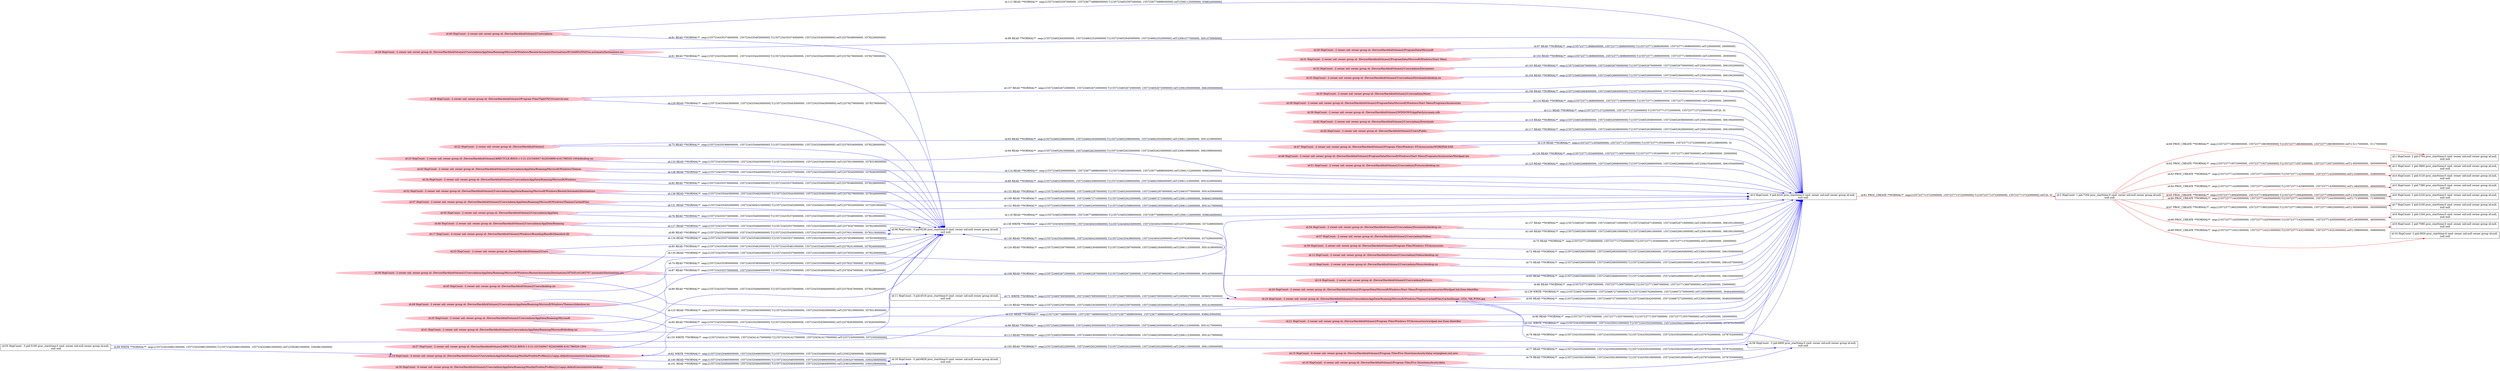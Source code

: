 digraph  {
rankdir=LR
"43"[color=pink,label="id:43 HopCount: -2 owner uid: owner group id: /Device/HarddiskVolume2/Users/admin/AppData/Roaming/Microsoft/Windows/Themes ", shape=oval,style=filled];
"56"[color=black,label="id:56 HopCount: -3 pid:6236 proc_starttime:0 cmd: owner uid:null owner group id:null,\n null null", shape=box,style=solid];
"43" -> "56" [id=128,__obj="READ"color=blue,label="id:128 READ **NORMAL**  seqs:[1557234335377000000, 1557234335440000000] T:[1557234335377000000, 1557234335440000000] relT:[3378345000000, 3378282000000]",style=solid];
"29"[color=pink,label="id:29 HopCount: -2 owner uid: owner group id: /Device/HarddiskVolume2/Program Files/TightVNC/tvnserver.exe ", shape=oval,style=filled];
"29" -> "56" [id=129,__obj="READ"color=blue,label="id:129 READ **NORMAL**  seqs:[1557234335443000000, 1557234335443000000] T:[1557234335443000000, 1557234335443000000] relT:[3378279000000, 3378279000000]",style=solid];
"45"[color=pink,label="id:45 HopCount: -2 owner uid: owner group id: /Device/HarddiskVolume2/Users/desktop.ini ", shape=oval,style=filled];
"45" -> "56" [id=130,__obj="READ"color=blue,label="id:130 READ **NORMAL**  seqs:[1557234335370000000, 1557234335492000000] T:[1557234335370000000, 1557234335492000000] relT:[3378352000000, 3378230000000]",style=solid];
"37"[color=pink,label="id:37 HopCount: -2 owner uid: owner group id: /Device/HarddiskVolume2/Users/admin/AppData/Roaming/Microsoft/Windows/Themes/CachedFiles ", shape=oval,style=filled];
"37" -> "56" [id=131,__obj="READ"color=blue,label="id:131 READ **NORMAL**  seqs:[1557234335402000000, 1557234340431000000] T:[1557234335402000000, 1557234340431000000] relT:[3378320000000, 3373291000000]",style=solid];
"52"[color=pink,label="id:52 HopCount: -2 owner uid: owner group id: /Device/HarddiskVolume2/Users/admin/AppData/Roaming/Microsoft/Windows/Recent/AutomaticDestinations ", shape=oval,style=filled];
"0"[color=black,label="id:0 HopCount: 0 pid:4220 proc_starttime:0 cmd: owner uid:null owner group id:null,\n null null", shape=box,style=solid];
"52" -> "0" [id=132,__obj="READ"color=blue,label="id:132 READ **NORMAL**  seqs:[1557234652645000000, 1557234662287000000] T:[1557234652645000000, 1557234662287000000] relT:[3061077000000, 3051435000000]",style=solid];
"23"[color=pink,label="id:23 HopCount: -2 owner uid: owner group id: /Device/HarddiskVolume2/$RECYCLE.BIN/S-1-5-21-231540947-922634896-4161786520-1004/desktop.ini ", shape=oval,style=filled];
"23" -> "56" [id=133,__obj="READ"color=blue,label="id:133 READ **NORMAL**  seqs:[1557234335403000000, 1557234335403000000] T:[1557234335403000000, 1557234335403000000] relT:[3378319000000, 3378319000000]",style=solid];
"53"[color=pink,label="id:53 HopCount: -2 owner uid: owner group id: /Device/HarddiskVolume2/Users ", shape=oval,style=filled];
"53" -> "56" [id=134,__obj="READ"color=blue,label="id:134 READ **NORMAL**  seqs:[1557234335373000000, 1557234335492000000] T:[1557234335373000000, 1557234335492000000] relT:[3378349000000, 3378230000000]",style=solid];
"55"[color=black,label="id:55 HopCount: -3 pid:5160 proc_starttime:0 cmd: owner uid:null owner group id:null,\n null null", shape=box,style=solid];
"24"[color=pink,label="id:24 HopCount: -2 owner uid: owner group id: /Device/HarddiskVolume2/Users/admin/AppData/Roaming/Microsoft/Windows/Themes/CachedFiles/CachedImage_1024_768_POS4.jpg ", shape=oval,style=filled];
"55" -> "24" [id=135,__obj="WRITE"color=blue,label="id:135 WRITE **NORMAL**  seqs:[1557234341417000000, 1557234341417000000] T:[1557234341417000000, 1557234341417000000] relT:[3372305000000, 3372305000000]",style=solid];
"52" -> "56" [id=136,__obj="READ"color=blue,label="id:136 READ **NORMAL**  seqs:[1557234335443000000, 1557234335482000000] T:[1557234335443000000, 1557234335482000000] relT:[3378279000000, 3378240000000]",style=solid];
"54"[color=pink,label="id:54 HopCount: -2 owner uid: owner group id: /Device/HarddiskVolume2/Users/admin/Documents/desktop.ini ", shape=oval,style=filled];
"54" -> "0" [id=137,__obj="READ"color=blue,label="id:137 READ **NORMAL**  seqs:[1557234652671000000, 1557234652671000000] T:[1557234652671000000, 1557234652671000000] relT:[3061051000000, 3061051000000]",style=solid];
"56" -> "24" [id=138,__obj="WRITE"color=blue,label="id:138 WRITE **NORMAL**  seqs:[1557234340433000000, 1557234340433000000] T:[1557234340433000000, 1557234340433000000] relT:[3373289000000, 3373289000000]",style=solid];
"0" -> "24" [id=139,__obj="WRITE"color=blue,label="id:139 WRITE **NORMAL**  seqs:[1557234657626000000, 1557234667273000000] T:[1557234657626000000, 1557234667273000000] relT:[3056096000000, 3046449000000]",style=solid];
"57"[color=pink,label="id:57 HopCount: -2 owner uid: owner group id: /Device/HarddiskVolume2/Users/admin/Videos ", shape=oval,style=filled];
"57" -> "0" [id=140,__obj="READ"color=blue,label="id:140 READ **NORMAL**  seqs:[1557234652661000000, 1557234652661000000] T:[1557234652661000000, 1557234652661000000] relT:[3061061000000, 3061061000000]",style=solid];
"58"[color=black,label="id:58 HopCount: -3 pid:4900 proc_starttime:0 cmd: owner uid:null owner group id:null,\n null null", shape=box,style=solid];
"58" -> "24" [id=141,__obj="WRITE"color=blue,label="id:141 WRITE **NORMAL**  seqs:[1557234335020000000, 1557234335021000000] T:[1557234335020000000, 1557234335021000000] relT:[3378702000000, 3378701000000]",style=solid];
"2"[color=black,label="id:2 HopCount: 1 pid:7204 proc_starttime:0 cmd: owner uid:null owner group id:null,\n null null", shape=box,style=solid];
"1"[color=black,label="id:1 HopCount: 2 pid:2764 proc_starttime:0 cmd: owner uid:null owner group id:null,\n null null", shape=box,style=solid];
"2" -> "1" [id=60,__obj="PROC_CREATE"color=red,label="id:60 PROC_CREATE **NORMAL**  seqs:[1557237718839000000, 1557237718839000000] T:[1557237718839000000, 1557237718839000000] relT:[-5117000000, -5117000000]",style=solid];
"0" -> "2" [id=61,__obj="PROC_CREATE"color=red,label="id:61 PROC_CREATE **NORMAL**  seqs:[1557237713722000000, 1557237713722000000] T:[1557237713722000000, 1557237713722000000] relT:[0, 0]",style=solid];
"3"[color=black,label="id:3 HopCount: 2 pid:3860 proc_starttime:0 cmd: owner uid:null owner group id:null,\n null null", shape=box,style=solid];
"2" -> "3" [id=62,__obj="PROC_CREATE"color=red,label="id:62 PROC_CREATE **NORMAL**  seqs:[1557237719372000000, 1557237719372000000] T:[1557237719372000000, 1557237719372000000] relT:[-5650000000, -5650000000]",style=solid];
"4"[color=black,label="id:4 HopCount: 2 pid:3120 proc_starttime:0 cmd: owner uid:null owner group id:null,\n null null", shape=box,style=solid];
"2" -> "4" [id=63,__obj="PROC_CREATE"color=red,label="id:63 PROC_CREATE **NORMAL**  seqs:[1557237714250000000, 1557237714250000000] T:[1557237714250000000, 1557237714250000000] relT:[-528000000, -528000000]",style=solid];
"5"[color=black,label="id:5 HopCount: 2 pid:7380 proc_starttime:0 cmd: owner uid:null owner group id:null,\n null null", shape=box,style=solid];
"2" -> "5" [id=64,__obj="PROC_CREATE"color=red,label="id:64 PROC_CREATE **NORMAL**  seqs:[1557237714206000000, 1557237714206000000] T:[1557237714206000000, 1557237714206000000] relT:[-484000000, -484000000]",style=solid];
"6"[color=black,label="id:6 HopCount: 2 pid:2220 proc_starttime:0 cmd: owner uid:null owner group id:null,\n null null", shape=box,style=solid];
"2" -> "6" [id=65,__obj="PROC_CREATE"color=red,label="id:65 PROC_CREATE **NORMAL**  seqs:[1557237719064000000, 1557237719064000000] T:[1557237719064000000, 1557237719064000000] relT:[-5342000000, -5342000000]",style=solid];
"7"[color=black,label="id:7 HopCount: 2 pid:3100 proc_starttime:0 cmd: owner uid:null owner group id:null,\n null null", shape=box,style=solid];
"2" -> "7" [id=66,__obj="PROC_CREATE"color=red,label="id:66 PROC_CREATE **NORMAL**  seqs:[1557237714435000000, 1557237714435000000] T:[1557237714435000000, 1557237714435000000] relT:[-713000000, -713000000]",style=solid];
"8"[color=black,label="id:8 HopCount: 2 pid:1344 proc_starttime:0 cmd: owner uid:null owner group id:null,\n null null", shape=box,style=solid];
"2" -> "8" [id=67,__obj="PROC_CREATE"color=red,label="id:67 PROC_CREATE **NORMAL**  seqs:[1557237719652000000, 1557237719652000000] T:[1557237719652000000, 1557237719652000000] relT:[-5930000000, -5930000000]",style=solid];
"9"[color=black,label="id:9 HopCount: 2 pid:7080 proc_starttime:0 cmd: owner uid:null owner group id:null,\n null null", shape=box,style=solid];
"2" -> "9" [id=68,__obj="PROC_CREATE"color=red,label="id:68 PROC_CREATE **NORMAL**  seqs:[1557237714205000000, 1557237714205000000] T:[1557237714205000000, 1557237714205000000] relT:[-483000000, -483000000]",style=solid];
"10"[color=black,label="id:10 HopCount: 2 pid:3920 proc_starttime:0 cmd: owner uid:null owner group id:null,\n null null", shape=box,style=solid];
"2" -> "10" [id=69,__obj="PROC_CREATE"color=red,label="id:69 PROC_CREATE **NORMAL**  seqs:[1557237714321000000, 1557237714321000000] T:[1557237714321000000, 1557237714321000000] relT:[-599000000, -599000000]",style=solid];
"59"[color=pink,label="id:59 HopCount: -2 owner uid: owner group id: /Device/HarddiskVolume2/Program Files/Windows NT/Accessories ", shape=oval,style=filled];
"59" -> "0" [id=70,__obj="READ"color=blue,label="id:70 READ **NORMAL**  seqs:[1557237713556000000, 1557237713702000000] T:[1557237713556000000, 1557237713702000000] relT:[166000000, 20000000]",style=solid];
"11"[color=black,label="id:11 HopCount: -3 pid:4516 proc_starttime:0 cmd: owner uid:null owner group id:null,\n null null", shape=box,style=solid];
"11" -> "24" [id=71,__obj="WRITE"color=blue,label="id:71 WRITE **NORMAL**  seqs:[1557234657695000000, 1557234657695000000] T:[1557234657695000000, 1557234657695000000] relT:[3056027000000, 3056027000000]",style=solid];
"12"[color=pink,label="id:12 HopCount: -2 owner uid: owner group id: /Device/HarddiskVolume2/Users/admin/Videos/desktop.ini ", shape=oval,style=filled];
"12" -> "0" [id=72,__obj="READ"color=blue,label="id:72 READ **NORMAL**  seqs:[1557234652663000000, 1557234652663000000] T:[1557234652663000000, 1557234652663000000] relT:[3061059000000, 3061059000000]",style=solid];
"13"[color=pink,label="id:13 HopCount: -2 owner uid: owner group id: /Device/HarddiskVolume2/Users/admin/Music/desktop.ini ", shape=oval,style=filled];
"13" -> "0" [id=73,__obj="READ"color=blue,label="id:73 READ **NORMAL**  seqs:[1557234652665000000, 1557234652665000000] T:[1557234652665000000, 1557234652665000000] relT:[3061057000000, 3061057000000]",style=solid];
"49"[color=pink,label="id:49 HopCount: -2 owner uid: owner group id: /Device/HarddiskVolume2/Users/admin/AppData/Roaming/Microsoft/Windows/Themes/slideshow.ini ", shape=oval,style=filled];
"49" -> "56" [id=74,__obj="READ"color=blue,label="id:74 READ **NORMAL**  seqs:[1557234335395000000, 1557234335395000000] T:[1557234335395000000, 1557234335395000000] relT:[3378327000000, 3378327000000]",style=solid];
"22"[color=pink,label="id:22 HopCount: -2 owner uid: owner group id: /Device/HarddiskVolume2 ", shape=oval,style=filled];
"22" -> "56" [id=75,__obj="READ"color=blue,label="id:75 READ **NORMAL**  seqs:[1557234335368000000, 1557234335494000000] T:[1557234335368000000, 1557234335494000000] relT:[3378354000000, 3378228000000]",style=solid];
"50"[color=pink,label="id:50 HopCount: -2 owner uid: owner group id: /Device/HarddiskVolume2/Users/admin/AppData ", shape=oval,style=filled];
"50" -> "56" [id=76,__obj="READ"color=blue,label="id:76 READ **NORMAL**  seqs:[1557234335374000000, 1557234335493000000] T:[1557234335374000000, 1557234335493000000] relT:[3378348000000, 3378229000000]",style=solid];
"15"[color=pink,label="id:15 HopCount: -4 owner uid: owner group id: /Device/HarddiskVolume2/Program Files/Five Directions/Acuity/data/.winlogbeat.yml.new ", shape=oval,style=filled];
"15" -> "58" [id=77,__obj="READ"color=blue,label="id:77 READ **NORMAL**  seqs:[1557234335020000000, 1557234335020000000] T:[1557234335020000000, 1557234335020000000] relT:[3378702000000, 3378702000000]",style=solid];
"24" -> "58" [id=78,__obj="READ"color=blue,label="id:78 READ **NORMAL**  seqs:[1557234335020000000, 1557234335020000000] T:[1557234335020000000, 1557234335020000000] relT:[3378702000000, 3378702000000]",style=solid];
"16"[color=pink,label="id:16 HopCount: -4 owner uid: owner group id: /Device/HarddiskVolume2/Program Files/Five Directions/Acuity/data ", shape=oval,style=filled];
"16" -> "58" [id=79,__obj="READ"color=blue,label="id:79 READ **NORMAL**  seqs:[1557234335019000000, 1557234335019000000] T:[1557234335019000000, 1557234335019000000] relT:[3378703000000, 3378703000000]",style=solid];
"17"[color=pink,label="id:17 HopCount: -4 owner uid: owner group id: /Device/HarddiskVolume2/Windows/Branding/BaseBrd/basebrd.dll ", shape=oval,style=filled];
"17" -> "56" [id=80,__obj="READ"color=blue,label="id:80 READ **NORMAL**  seqs:[1557234335409000000, 1557234335409000000] T:[1557234335409000000, 1557234335409000000] relT:[3378313000000, 3378313000000]",style=solid];
"28"[color=pink,label="id:28 HopCount: -2 owner uid: owner group id: /Device/HarddiskVolume2/Users/admin/AppData/Roaming/Microsoft/Windows/Recent/AutomaticDestinations/f01b4d95cf55d32a.automaticDestinations-ms ", shape=oval,style=filled];
"28" -> "56" [id=81,__obj="READ"color=blue,label="id:81 READ **NORMAL**  seqs:[1557234335443000000, 1557234335443000000] T:[1557234335443000000, 1557234335443000000] relT:[3378279000000, 3378279000000]",style=solid];
"18"[color=black,label="id:18 HopCount: -5 pid:6828 proc_starttime:0 cmd: owner uid:null owner group id:null,\n null null", shape=box,style=solid];
"19"[color=pink,label="id:19 HopCount: -4 owner uid: owner group id: /Device/HarddiskVolume2/Users/admin/AppData/Roaming/Mozilla/Firefox/Profiles/j1y1apqs.default/sessionstore-backups/recovery.js ", shape=oval,style=filled];
"18" -> "19" [id=82,__obj="WRITE"color=blue,label="id:82 WRITE **NORMAL**  seqs:[1557234320466000000, 1557234320466000000] T:[1557234320466000000, 1557234320466000000] relT:[3393256000000, 3393256000000]",style=solid];
"14"[color=pink,label="id:14 HopCount: -2 owner uid: owner group id: /Device/HarddiskVolume2/Users/admin/Pictures ", shape=oval,style=filled];
"14" -> "0" [id=83,__obj="READ"color=blue,label="id:83 READ **NORMAL**  seqs:[1557234652666000000, 1557234652666000000] T:[1557234652666000000, 1557234652666000000] relT:[3061056000000, 3061056000000]",style=solid];
"19" -> "56" [id=84,__obj="READ"color=blue,label="id:84 READ **NORMAL**  seqs:[1557234335439000000, 1557234335439000000] T:[1557234335439000000, 1557234335439000000] relT:[3378283000000, 3378283000000]",style=solid];
"36"[color=pink,label="id:36 HopCount: -2 owner uid: owner group id: /Device/HarddiskVolume2/Users/admin/AppData/Roaming/Microsoft/Windows/Recent/AutomaticDestinations/5f7b5f1e01b83767.automaticDestinations-ms ", shape=oval,style=filled];
"36" -> "56" [id=85,__obj="READ"color=blue,label="id:85 READ **NORMAL**  seqs:[1557234335481000000, 1557234335482000000] T:[1557234335481000000, 1557234335482000000] relT:[3378241000000, 3378240000000]",style=solid];
"20"[color=pink,label="id:20 HopCount: -2 owner uid: owner group id: /Device/HarddiskVolume2/ProgramData/Microsoft/Windows/Start Menu/Programs/Accessories/Wordpad.lnk:Zone.Identifier ", shape=oval,style=filled];
"20" -> "0" [id=86,__obj="READ"color=blue,label="id:86 READ **NORMAL**  seqs:[1557237713697000000, 1557237713697000000] T:[1557237713697000000, 1557237713697000000] relT:[25000000, 25000000]",style=solid];
"25"[color=pink,label="id:25 HopCount: -2 owner uid: owner group id: /Device/HarddiskVolume2/Users/admin/AppData/Roaming/Microsoft ", shape=oval,style=filled];
"25" -> "56" [id=87,__obj="READ"color=blue,label="id:87 READ **NORMAL**  seqs:[1557234335375000000, 1557234335494000000] T:[1557234335375000000, 1557234335494000000] relT:[3378347000000, 3378228000000]",style=solid];
"41"[color=pink,label="id:41 HopCount: -2 owner uid: owner group id: /Device/HarddiskVolume2/Users/admin/AppData/Roaming/Microsoft/desktop.ini ", shape=oval,style=filled];
"41" -> "56" [id=88,__obj="READ"color=blue,label="id:88 READ **NORMAL**  seqs:[1557234335375000000, 1557234335494000000] T:[1557234335375000000, 1557234335494000000] relT:[3378347000000, 3378228000000]",style=solid];
"34"[color=pink,label="id:34 HopCount: -2 owner uid: owner group id: /Device/HarddiskVolume2/Users/admin/AppData/Roaming/Microsoft/Windows ", shape=oval,style=filled];
"34" -> "0" [id=89,__obj="READ"color=blue,label="id:89 READ **NORMAL**  seqs:[1557234652599000000, 1557234662306000000] T:[1557234652599000000, 1557234662306000000] relT:[3061123000000, 3051416000000]",style=solid];
"21"[color=pink,label="id:21 HopCount: -2 owner uid: owner group id: /Device/HarddiskVolume2/Program Files/Windows NT/Accessories/wordpad.exe:Zone.Identifier ", shape=oval,style=filled];
"21" -> "0" [id=90,__obj="READ"color=blue,label="id:90 READ **NORMAL**  seqs:[1557237713557000000, 1557237713557000000] T:[1557237713557000000, 1557237713557000000] relT:[165000000, 165000000]",style=solid];
"40"[color=pink,label="id:40 HopCount: -2 owner uid: owner group id: /Device/HarddiskVolume2/Users/admin ", shape=oval,style=filled];
"40" -> "56" [id=91,__obj="READ"color=blue,label="id:91 READ **NORMAL**  seqs:[1557234335374000000, 1557234335493000000] T:[1557234335374000000, 1557234335493000000] relT:[3378348000000, 3378229000000]",style=solid];
"34" -> "56" [id=92,__obj="READ"color=blue,label="id:92 READ **NORMAL**  seqs:[1557234335376000000, 1557234335494000000] T:[1557234335376000000, 1557234335494000000] relT:[3378346000000, 3378228000000]",style=solid];
"22" -> "0" [id=93,__obj="READ"color=blue,label="id:93 READ **NORMAL**  seqs:[1557234652596000000, 1557234662303000000] T:[1557234652596000000, 1557234662303000000] relT:[3061126000000, 3051419000000]",style=solid];
"23" -> "0" [id=94,__obj="READ"color=blue,label="id:94 READ **NORMAL**  seqs:[1557234652623000000, 1557234652623000000] T:[1557234652623000000, 1557234652623000000] relT:[3061099000000, 3061099000000]",style=solid];
"24" -> "0" [id=95,__obj="READ"color=blue,label="id:95 READ **NORMAL**  seqs:[1557234652642000000, 1557234667273000000] T:[1557234652642000000, 1557234667272000000] relT:[3061080000000, 3046450000000]",style=solid];
"25" -> "0" [id=96,__obj="READ"color=blue,label="id:96 READ **NORMAL**  seqs:[1557234652599000000, 1557234662305000000] T:[1557234652599000000, 1557234662305000000] relT:[3061123000000, 3051417000000]",style=solid];
"26"[color=pink,label="id:26 HopCount: -2 owner uid: owner group id: /Device/HarddiskVolume2/ProgramData/Microsoft ", shape=oval,style=filled];
"26" -> "0" [id=97,__obj="READ"color=blue,label="id:97 READ **NORMAL**  seqs:[1557237713696000000, 1557237713696000000] T:[1557237713696000000, 1557237713696000000] relT:[26000000, 26000000]",style=solid];
"28" -> "0" [id=98,__obj="READ"color=blue,label="id:98 READ **NORMAL**  seqs:[1557234652645000000, 1557234662252000000] T:[1557234652645000000, 1557234662252000000] relT:[3061077000000, 3051470000000]",style=solid];
"55" -> "19" [id=99,__obj="WRITE"color=blue,label="id:99 WRITE **NORMAL**  seqs:[1557234320861000000, 1557234320861000000] T:[1557234320861000000, 1557234320861000000] relT:[3392861000000, 3392861000000]",style=solid];
"19" -> "18" [id=100,__obj="READ"color=blue,label="id:100 READ **NORMAL**  seqs:[1557234320465000000, 1557234320466000000] T:[1557234320465000000, 1557234320466000000] relT:[3393257000000, 3393256000000]",style=solid];
"30"[color=pink,label="id:30 HopCount: -6 owner uid: owner group id: /Device/HarddiskVolume2/Users/admin/AppData/Roaming/Mozilla/Firefox/Profiles/j1y1apqs.default/sessionstore-backups ", shape=oval,style=filled];
"30" -> "18" [id=101,__obj="READ"color=blue,label="id:101 READ **NORMAL**  seqs:[1557234320464000000, 1557234320464000000] T:[1557234320464000000, 1557234320464000000] relT:[3393258000000, 3393258000000]",style=solid];
"31"[color=pink,label="id:31 HopCount: -2 owner uid: owner group id: /Device/HarddiskVolume2/ProgramData/Microsoft/Windows/Start Menu ", shape=oval,style=filled];
"31" -> "0" [id=102,__obj="READ"color=blue,label="id:102 READ **NORMAL**  seqs:[1557237713696000000, 1557237713696000000] T:[1557237713696000000, 1557237713696000000] relT:[26000000, 26000000]",style=solid];
"32"[color=pink,label="id:32 HopCount: -2 owner uid: owner group id: /Device/HarddiskVolume2/Users/admin/Documents ", shape=oval,style=filled];
"32" -> "0" [id=103,__obj="READ"color=blue,label="id:103 READ **NORMAL**  seqs:[1557234652670000000, 1557234652670000000] T:[1557234652670000000, 1557234652670000000] relT:[3061052000000, 3061052000000]",style=solid];
"33"[color=pink,label="id:33 HopCount: -2 owner uid: owner group id: /Device/HarddiskVolume2/Users/admin/Downloads/desktop.ini ", shape=oval,style=filled];
"33" -> "0" [id=104,__obj="READ"color=blue,label="id:104 READ **NORMAL**  seqs:[1557234652660000000, 1557234652660000000] T:[1557234652660000000, 1557234652660000000] relT:[3061062000000, 3061062000000]",style=solid];
"27"[color=pink,label="id:27 HopCount: -2 owner uid: owner group id: /Device/HarddiskVolume2/$RECYCLE.BIN/S-1-5-21-231540947-922634896-4161786520-1004 ", shape=oval,style=filled];
"27" -> "0" [id=105,__obj="READ"color=blue,label="id:105 READ **NORMAL**  seqs:[1557234652622000000, 1557234652622000000] T:[1557234652622000000, 1557234652622000000] relT:[3061100000000, 3061100000000]",style=solid];
"35"[color=pink,label="id:35 HopCount: -2 owner uid: owner group id: /Device/HarddiskVolume2/Users/admin/Music ", shape=oval,style=filled];
"35" -> "0" [id=106,__obj="READ"color=blue,label="id:106 READ **NORMAL**  seqs:[1557234652664000000, 1557234652664000000] T:[1557234652664000000, 1557234652664000000] relT:[3061058000000, 3061058000000]",style=solid];
"29" -> "0" [id=107,__obj="READ"color=blue,label="id:107 READ **NORMAL**  seqs:[1557234652672000000, 1557234652672000000] T:[1557234652672000000, 1557234652672000000] relT:[3061050000000, 3061050000000]",style=solid];
"36" -> "0" [id=108,__obj="READ"color=blue,label="id:108 READ **NORMAL**  seqs:[1557234652672000000, 1557234662287000000] T:[1557234652672000000, 1557234662287000000] relT:[3061050000000, 3051435000000]",style=solid];
"37" -> "0" [id=109,__obj="READ"color=blue,label="id:109 READ **NORMAL**  seqs:[1557234652622000000, 1557234667271000000] T:[1557234652622000000, 1557234667271000000] relT:[3061100000000, 3046451000000]",style=solid];
"38"[color=pink,label="id:38 HopCount: -2 owner uid: owner group id: /Device/HarddiskVolume2/ProgramData/Microsoft/Windows/Start Menu/Programs/Accessories ", shape=oval,style=filled];
"38" -> "0" [id=110,__obj="READ"color=blue,label="id:110 READ **NORMAL**  seqs:[1557237713696000000, 1557237713696000000] T:[1557237713696000000, 1557237713696000000] relT:[26000000, 26000000]",style=solid];
"39"[color=pink,label="id:39 HopCount: -2 owner uid: owner group id: /Device/HarddiskVolume2/WINDOWS/AppPatch/sysmain.sdb ", shape=oval,style=filled];
"39" -> "0" [id=111,__obj="READ"color=blue,label="id:111 READ **NORMAL**  seqs:[1557237713722000000, 1557237713722000000] T:[1557237713722000000, 1557237713722000000] relT:[0, 0]",style=solid];
"40" -> "0" [id=112,__obj="READ"color=blue,label="id:112 READ **NORMAL**  seqs:[1557234652597000000, 1557236774898000000] T:[1557234652597000000, 1557236774898000000] relT:[3061125000000, 938824000000]",style=solid];
"41" -> "0" [id=113,__obj="READ"color=blue,label="id:113 READ **NORMAL**  seqs:[1557234652599000000, 1557234662305000000] T:[1557234652599000000, 1557234662305000000] relT:[3061123000000, 3051417000000]",style=solid];
"43" -> "0" [id=114,__obj="READ"color=blue,label="id:114 READ **NORMAL**  seqs:[1557234652600000000, 1557236774898000000] T:[1557234652600000000, 1557236774898000000] relT:[3061122000000, 938824000000]",style=solid];
"42"[color=pink,label="id:42 HopCount: -2 owner uid: owner group id: /Device/HarddiskVolume2/Users/admin/Downloads ", shape=oval,style=filled];
"42" -> "0" [id=115,__obj="READ"color=blue,label="id:115 READ **NORMAL**  seqs:[1557234652658000000, 1557234652658000000] T:[1557234652658000000, 1557234652658000000] relT:[3061064000000, 3061064000000]",style=solid];
"45" -> "0" [id=116,__obj="READ"color=blue,label="id:116 READ **NORMAL**  seqs:[1557234652597000000, 1557234662303000000] T:[1557234652597000000, 1557234662303000000] relT:[3061125000000, 3051419000000]",style=solid];
"44"[color=pink,label="id:44 HopCount: -2 owner uid: owner group id: /Device/HarddiskVolume2/Users/Public ", shape=oval,style=filled];
"44" -> "0" [id=117,__obj="READ"color=blue,label="id:117 READ **NORMAL**  seqs:[1557234652629000000, 1557234652629000000] T:[1557234652629000000, 1557234652629000000] relT:[3061093000000, 3061093000000]",style=solid];
"46"[color=pink,label="id:46 HopCount: -2 owner uid: owner group id: /Device/HarddiskVolume2/Users/admin/AppData/Roaming ", shape=oval,style=filled];
"46" -> "0" [id=118,__obj="READ"color=blue,label="id:118 READ **NORMAL**  seqs:[1557234652598000000, 1557236774898000000] T:[1557234652598000000, 1557236774898000000] relT:[3061124000000, 938824000000]",style=solid];
"47"[color=pink,label="id:47 HopCount: -2 owner uid: owner group id: /Device/HarddiskVolume2/Program Files/Windows NT/Accessories/WORDPAD.EXE ", shape=oval,style=filled];
"47" -> "0" [id=119,__obj="READ"color=blue,label="id:119 READ **NORMAL**  seqs:[1557237713554000000, 1557237713722000000] T:[1557237713554000000, 1557237713722000000] relT:[168000000, 0]",style=solid];
"48"[color=pink,label="id:48 HopCount: -2 owner uid: owner group id: /Device/HarddiskVolume2/ProgramData/Microsoft/Windows/Start Menu/Programs/Accessories/Wordpad.lnk ", shape=oval,style=filled];
"48" -> "0" [id=120,__obj="READ"color=blue,label="id:120 READ **NORMAL**  seqs:[1557237713534000000, 1557237713697000000] T:[1557237713534000000, 1557237713697000000] relT:[188000000, 25000000]",style=solid];
"49" -> "0" [id=121,__obj="READ"color=blue,label="id:121 READ **NORMAL**  seqs:[1557236774898000000, 1557236774899000000] T:[1557236774898000000, 1557236774899000000] relT:[938824000000, 938823000000]",style=solid];
"50" -> "0" [id=122,__obj="READ"color=blue,label="id:122 READ **NORMAL**  seqs:[1557234652598000000, 1557234662305000000] T:[1557234652598000000, 1557234662305000000] relT:[3061124000000, 3051417000000]",style=solid];
"51"[color=pink,label="id:51 HopCount: -2 owner uid: owner group id: /Device/HarddiskVolume2/Users/admin/Pictures/desktop.ini ", shape=oval,style=filled];
"51" -> "0" [id=123,__obj="READ"color=blue,label="id:123 READ **NORMAL**  seqs:[1557234652668000000, 1557234652668000000] T:[1557234652668000000, 1557234652668000000] relT:[3061054000000, 3061054000000]",style=solid];
"53" -> "0" [id=124,__obj="READ"color=blue,label="id:124 READ **NORMAL**  seqs:[1557234652597000000, 1557234662304000000] T:[1557234652597000000, 1557234662304000000] relT:[3061125000000, 3051418000000]",style=solid];
"27" -> "56" [id=125,__obj="READ"color=blue,label="id:125 READ **NORMAL**  seqs:[1557234335403000000, 1557234335403000000] T:[1557234335403000000, 1557234335403000000] relT:[3378319000000, 3378319000000]",style=solid];
"24" -> "56" [id=126,__obj="READ"color=blue,label="id:126 READ **NORMAL**  seqs:[1557234335439000000, 1557234340433000000] T:[1557234335439000000, 1557234340432000000] relT:[3378283000000, 3373290000000]",style=solid];
"46" -> "56" [id=127,__obj="READ"color=blue,label="id:127 READ **NORMAL**  seqs:[1557234335375000000, 1557234335494000000] T:[1557234335375000000, 1557234335494000000] relT:[3378347000000, 3378228000000]",style=solid];
}